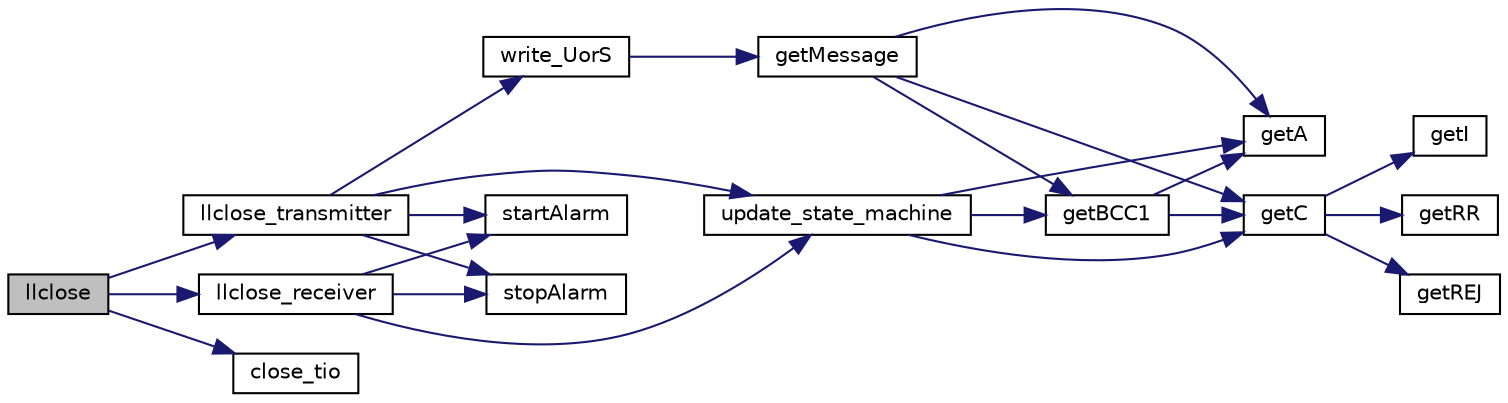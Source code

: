 digraph "llclose"
{
  edge [fontname="Helvetica",fontsize="10",labelfontname="Helvetica",labelfontsize="10"];
  node [fontname="Helvetica",fontsize="10",shape=record];
  rankdir="LR";
  Node1 [label="llclose",height=0.2,width=0.4,color="black", fillcolor="grey75", style="filled", fontcolor="black"];
  Node1 -> Node2 [color="midnightblue",fontsize="10",style="solid",fontname="Helvetica"];
  Node2 [label="llclose_receiver",height=0.2,width=0.4,color="black", fillcolor="white", style="filled",URL="$_data_link_protocol_8c.html#aeb460620fe2245b4a7c69dca326b8aba"];
  Node2 -> Node3 [color="midnightblue",fontsize="10",style="solid",fontname="Helvetica"];
  Node3 [label="startAlarm",height=0.2,width=0.4,color="black", fillcolor="white", style="filled",URL="$_data_link_protocol_8c.html#a49297b2b7505288d30cfe8a7e5ed19eb"];
  Node2 -> Node4 [color="midnightblue",fontsize="10",style="solid",fontname="Helvetica"];
  Node4 [label="update_state_machine",height=0.2,width=0.4,color="black", fillcolor="white", style="filled",URL="$_data_link_protocol_8c.html#ae6b9522ed0e0617707ec39205ac3d66b"];
  Node4 -> Node5 [color="midnightblue",fontsize="10",style="solid",fontname="Helvetica"];
  Node5 [label="getA",height=0.2,width=0.4,color="black", fillcolor="white", style="filled",URL="$_data_link_protocol_8c.html#a6a7b7f464b479f94feff8d9a00b18641"];
  Node4 -> Node6 [color="midnightblue",fontsize="10",style="solid",fontname="Helvetica"];
  Node6 [label="getC",height=0.2,width=0.4,color="black", fillcolor="white", style="filled",URL="$_data_link_protocol_8c.html#aaa901ccedf05fba90552bdacbd11d3e9"];
  Node6 -> Node7 [color="midnightblue",fontsize="10",style="solid",fontname="Helvetica"];
  Node7 [label="getI",height=0.2,width=0.4,color="black", fillcolor="white", style="filled",URL="$_data_link_protocol_8c.html#a1e4dbedff6dab62b362ac8ce0c34db2b"];
  Node6 -> Node8 [color="midnightblue",fontsize="10",style="solid",fontname="Helvetica"];
  Node8 [label="getRR",height=0.2,width=0.4,color="black", fillcolor="white", style="filled",URL="$_data_link_protocol_8c.html#a61563a2133275f81530af205df721370"];
  Node6 -> Node9 [color="midnightblue",fontsize="10",style="solid",fontname="Helvetica"];
  Node9 [label="getREJ",height=0.2,width=0.4,color="black", fillcolor="white", style="filled",URL="$_data_link_protocol_8c.html#abaa3708a048ddc5767862379efc6a548"];
  Node4 -> Node10 [color="midnightblue",fontsize="10",style="solid",fontname="Helvetica"];
  Node10 [label="getBCC1",height=0.2,width=0.4,color="black", fillcolor="white", style="filled",URL="$_data_link_protocol_8c.html#afa532baada4350c6ed5b8193170b419d"];
  Node10 -> Node5 [color="midnightblue",fontsize="10",style="solid",fontname="Helvetica"];
  Node10 -> Node6 [color="midnightblue",fontsize="10",style="solid",fontname="Helvetica"];
  Node2 -> Node11 [color="midnightblue",fontsize="10",style="solid",fontname="Helvetica"];
  Node11 [label="stopAlarm",height=0.2,width=0.4,color="black", fillcolor="white", style="filled",URL="$_data_link_protocol_8c.html#a7ae58fc4d576671de97e4eab7d92d8ce"];
  Node1 -> Node12 [color="midnightblue",fontsize="10",style="solid",fontname="Helvetica"];
  Node12 [label="llclose_transmitter",height=0.2,width=0.4,color="black", fillcolor="white", style="filled",URL="$_data_link_protocol_8c.html#ae5a38eb4c5ded3a0a10fa2488f5ec158"];
  Node12 -> Node13 [color="midnightblue",fontsize="10",style="solid",fontname="Helvetica"];
  Node13 [label="write_UorS",height=0.2,width=0.4,color="black", fillcolor="white", style="filled",URL="$_data_link_protocol_8c.html#a91dbcb5921f187a9984cc67ea03398fc"];
  Node13 -> Node14 [color="midnightblue",fontsize="10",style="solid",fontname="Helvetica"];
  Node14 [label="getMessage",height=0.2,width=0.4,color="black", fillcolor="white", style="filled",URL="$_data_link_protocol_8c.html#a15fda084e7c867a3bbec56c610d51328"];
  Node14 -> Node5 [color="midnightblue",fontsize="10",style="solid",fontname="Helvetica"];
  Node14 -> Node6 [color="midnightblue",fontsize="10",style="solid",fontname="Helvetica"];
  Node14 -> Node10 [color="midnightblue",fontsize="10",style="solid",fontname="Helvetica"];
  Node12 -> Node3 [color="midnightblue",fontsize="10",style="solid",fontname="Helvetica"];
  Node12 -> Node4 [color="midnightblue",fontsize="10",style="solid",fontname="Helvetica"];
  Node12 -> Node11 [color="midnightblue",fontsize="10",style="solid",fontname="Helvetica"];
  Node1 -> Node15 [color="midnightblue",fontsize="10",style="solid",fontname="Helvetica"];
  Node15 [label="close_tio",height=0.2,width=0.4,color="black", fillcolor="white", style="filled",URL="$_data_link_protocol_8c.html#a5a80102345b55b2906f6de5b74872837"];
}
